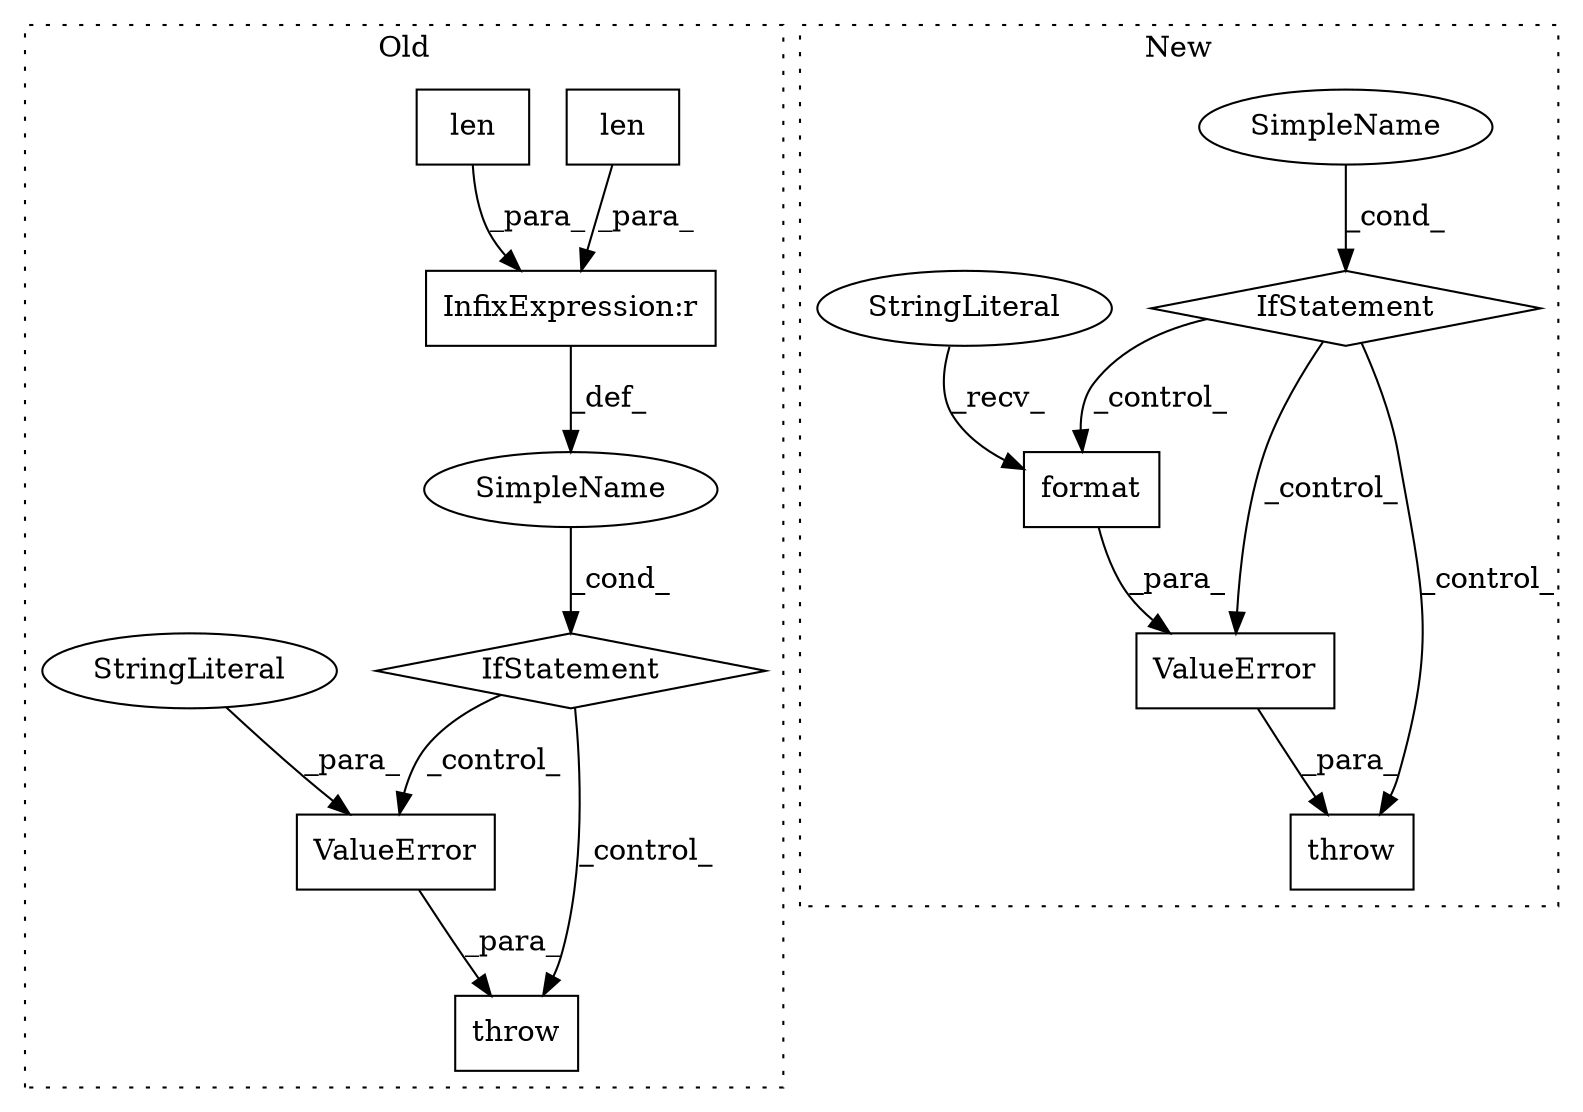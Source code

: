 digraph G {
subgraph cluster0 {
1 [label="len" a="32" s="1014,1025" l="4,1" shape="box"];
5 [label="InfixExpression:r" a="27" s="1026" l="4" shape="box"];
6 [label="IfStatement" a="25" s="1010,1043" l="4,2" shape="diamond"];
7 [label="throw" a="53" s="1055" l="6" shape="box"];
8 [label="SimpleName" a="42" s="" l="" shape="ellipse"];
9 [label="ValueError" a="32" s="1061,1152" l="11,1" shape="box"];
13 [label="len" a="32" s="1030,1042" l="4,1" shape="box"];
14 [label="StringLiteral" a="45" s="1072" l="80" shape="ellipse"];
label = "Old";
style="dotted";
}
subgraph cluster1 {
2 [label="throw" a="53" s="1043" l="6" shape="box"];
3 [label="IfStatement" a="25" s="1010,1031" l="4,2" shape="diamond"];
4 [label="SimpleName" a="42" s="" l="" shape="ellipse"];
10 [label="ValueError" a="32" s="1049,1202" l="11,1" shape="box"];
11 [label="format" a="32" s="1180,1201" l="7,1" shape="box"];
12 [label="StringLiteral" a="45" s="1060" l="119" shape="ellipse"];
label = "New";
style="dotted";
}
1 -> 5 [label="_para_"];
3 -> 10 [label="_control_"];
3 -> 2 [label="_control_"];
3 -> 11 [label="_control_"];
4 -> 3 [label="_cond_"];
5 -> 8 [label="_def_"];
6 -> 9 [label="_control_"];
6 -> 7 [label="_control_"];
8 -> 6 [label="_cond_"];
9 -> 7 [label="_para_"];
10 -> 2 [label="_para_"];
11 -> 10 [label="_para_"];
12 -> 11 [label="_recv_"];
13 -> 5 [label="_para_"];
14 -> 9 [label="_para_"];
}